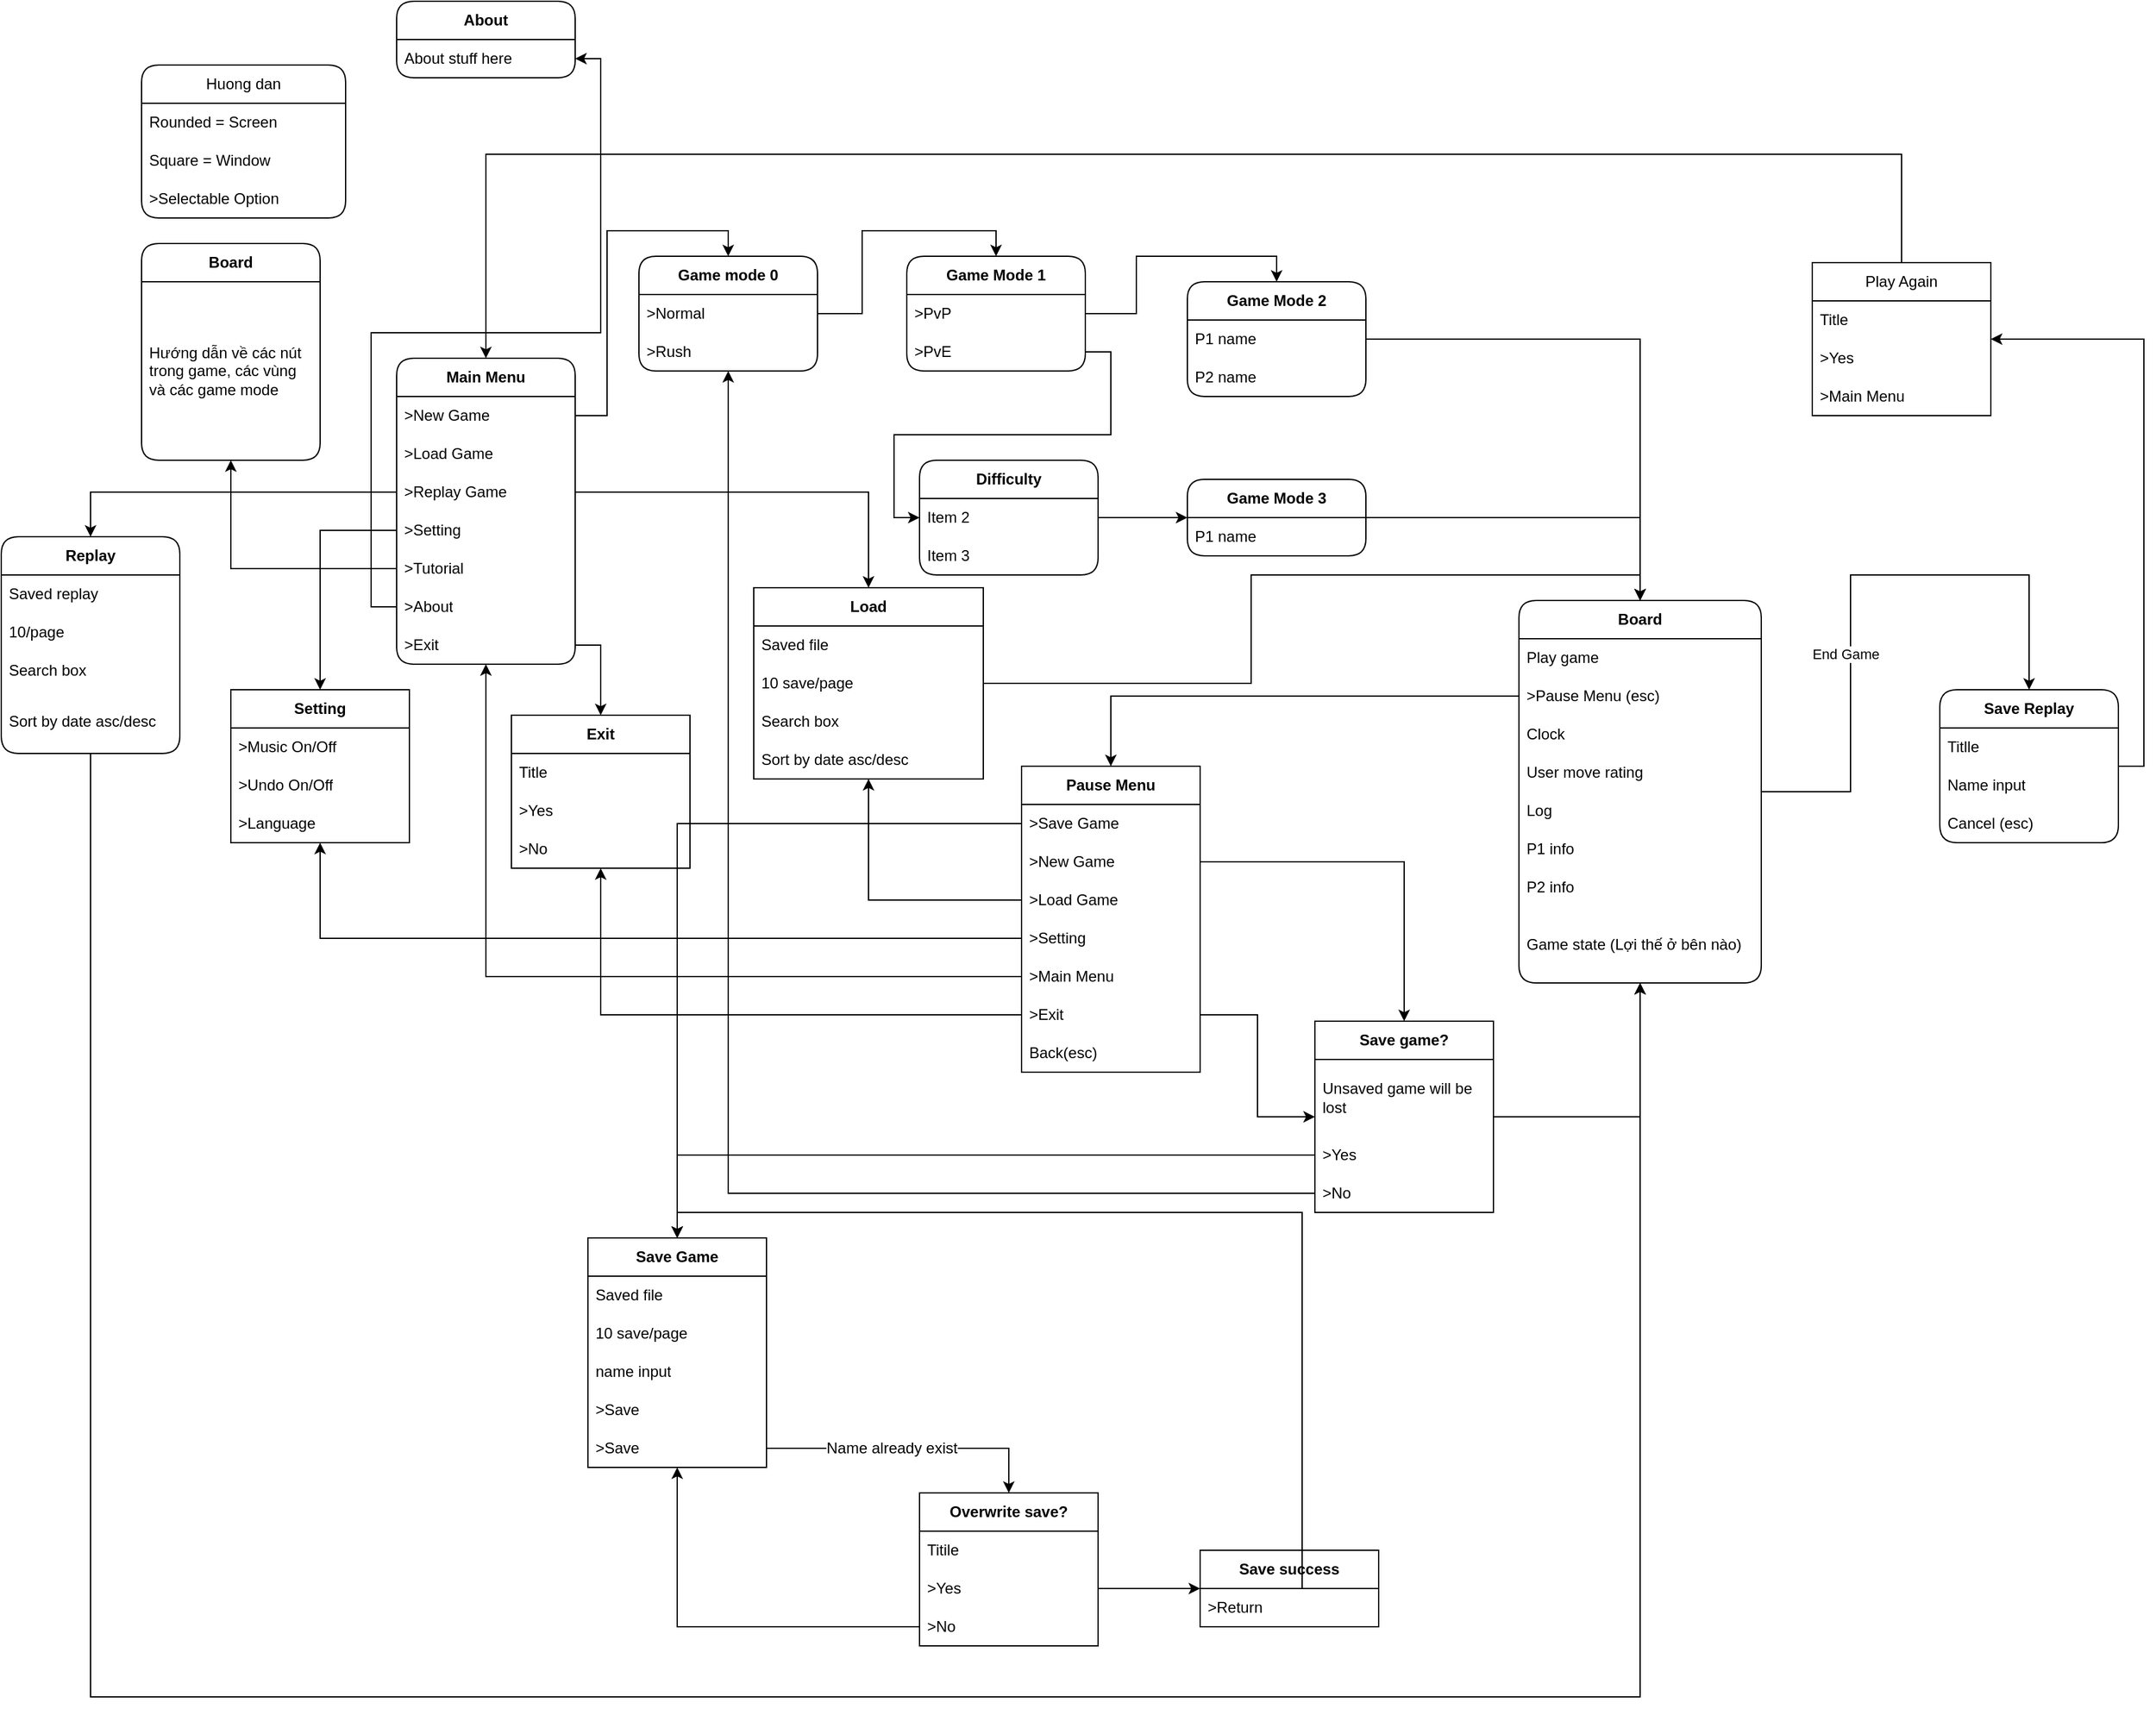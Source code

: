 <mxfile version="20.8.23" type="device"><diagram name="Page-1" id="J8nZt6QRrWAipp7JJxTG"><mxGraphModel dx="2899" dy="2273" grid="1" gridSize="10" guides="1" tooltips="1" connect="1" arrows="1" fold="1" page="1" pageScale="1" pageWidth="850" pageHeight="1100" math="0" shadow="0"><root><mxCell id="0"/><mxCell id="1" parent="0"/><mxCell id="YIYixDZes7bA3rL-jDJB-1" value="&lt;div&gt;&lt;b&gt;Main Menu&lt;/b&gt;&lt;/div&gt;" style="swimlane;fontStyle=0;childLayout=stackLayout;horizontal=1;startSize=30;horizontalStack=0;resizeParent=1;resizeParentMax=0;resizeLast=0;collapsible=1;marginBottom=0;whiteSpace=wrap;html=1;rounded=1;glass=0;shadow=0;labelBorderColor=none;labelBackgroundColor=none;movable=1;resizable=1;rotatable=1;deletable=1;editable=1;locked=0;connectable=1;" parent="1" vertex="1"><mxGeometry x="40" y="20" width="140" height="240" as="geometry"/></mxCell><mxCell id="YIYixDZes7bA3rL-jDJB-2" value="&amp;gt;New Game" style="text;strokeColor=none;fillColor=none;align=left;verticalAlign=middle;spacingLeft=4;spacingRight=4;overflow=hidden;points=[[0,0.5],[1,0.5]];portConstraint=eastwest;rotatable=0;whiteSpace=wrap;html=1;" parent="YIYixDZes7bA3rL-jDJB-1" vertex="1"><mxGeometry y="30" width="140" height="30" as="geometry"/></mxCell><mxCell id="u8wgt8oU_cCJaZtmlyY6-1" value="&amp;gt;Load Game&lt;span style=&quot;white-space: pre;&quot;&gt;&#9;&lt;/span&gt;" style="text;strokeColor=none;fillColor=none;align=left;verticalAlign=middle;spacingLeft=4;spacingRight=4;overflow=hidden;points=[[0,0.5],[1,0.5]];portConstraint=eastwest;rotatable=0;whiteSpace=wrap;html=1;" parent="YIYixDZes7bA3rL-jDJB-1" vertex="1"><mxGeometry y="60" width="140" height="30" as="geometry"/></mxCell><mxCell id="YIYixDZes7bA3rL-jDJB-3" value="&amp;gt;Replay Game" style="text;strokeColor=none;fillColor=none;align=left;verticalAlign=middle;spacingLeft=4;spacingRight=4;overflow=hidden;points=[[0,0.5],[1,0.5]];portConstraint=eastwest;rotatable=0;whiteSpace=wrap;html=1;" parent="YIYixDZes7bA3rL-jDJB-1" vertex="1"><mxGeometry y="90" width="140" height="30" as="geometry"/></mxCell><mxCell id="YIYixDZes7bA3rL-jDJB-4" value="&amp;gt;Setting&lt;span style=&quot;white-space: pre;&quot;&gt;&#9;&lt;/span&gt;" style="text;strokeColor=none;fillColor=none;align=left;verticalAlign=middle;spacingLeft=4;spacingRight=4;overflow=hidden;points=[[0,0.5],[1,0.5]];portConstraint=eastwest;rotatable=0;whiteSpace=wrap;html=1;" parent="YIYixDZes7bA3rL-jDJB-1" vertex="1"><mxGeometry y="120" width="140" height="30" as="geometry"/></mxCell><mxCell id="QyQsLSE2FRXtZnCEuEYC-1" value="&amp;gt;Tutorial&lt;span style=&quot;white-space: pre;&quot;&gt;&#9;&lt;/span&gt;" style="text;strokeColor=none;fillColor=none;align=left;verticalAlign=middle;spacingLeft=4;spacingRight=4;overflow=hidden;points=[[0,0.5],[1,0.5]];portConstraint=eastwest;rotatable=0;whiteSpace=wrap;html=1;" parent="YIYixDZes7bA3rL-jDJB-1" vertex="1"><mxGeometry y="150" width="140" height="30" as="geometry"/></mxCell><mxCell id="QyQsLSE2FRXtZnCEuEYC-2" value="&amp;gt;About" style="text;strokeColor=none;fillColor=none;align=left;verticalAlign=middle;spacingLeft=4;spacingRight=4;overflow=hidden;points=[[0,0.5],[1,0.5]];portConstraint=eastwest;rotatable=0;whiteSpace=wrap;html=1;" parent="YIYixDZes7bA3rL-jDJB-1" vertex="1"><mxGeometry y="180" width="140" height="30" as="geometry"/></mxCell><mxCell id="QyQsLSE2FRXtZnCEuEYC-3" value="&amp;gt;Exit" style="text;strokeColor=none;fillColor=none;align=left;verticalAlign=middle;spacingLeft=4;spacingRight=4;overflow=hidden;points=[[0,0.5],[1,0.5]];portConstraint=eastwest;rotatable=0;whiteSpace=wrap;html=1;" parent="YIYixDZes7bA3rL-jDJB-1" vertex="1"><mxGeometry y="210" width="140" height="30" as="geometry"/></mxCell><mxCell id="QyQsLSE2FRXtZnCEuEYC-8" value="&lt;b&gt;Exit&lt;/b&gt;" style="swimlane;fontStyle=0;childLayout=stackLayout;horizontal=1;startSize=30;horizontalStack=0;resizeParent=1;resizeParentMax=0;resizeLast=0;collapsible=1;marginBottom=0;whiteSpace=wrap;html=1;rounded=0;shadow=0;glass=0;strokeColor=default;fontFamily=Helvetica;fontSize=12;fontColor=default;fillColor=default;" parent="1" vertex="1"><mxGeometry x="130" y="300" width="140" height="120" as="geometry"/></mxCell><mxCell id="QyQsLSE2FRXtZnCEuEYC-9" value="Title" style="text;strokeColor=none;fillColor=none;align=left;verticalAlign=middle;spacingLeft=4;spacingRight=4;overflow=hidden;points=[[0,0.5],[1,0.5]];portConstraint=eastwest;rotatable=0;whiteSpace=wrap;html=1;fontSize=12;fontFamily=Helvetica;fontColor=default;" parent="QyQsLSE2FRXtZnCEuEYC-8" vertex="1"><mxGeometry y="30" width="140" height="30" as="geometry"/></mxCell><mxCell id="QyQsLSE2FRXtZnCEuEYC-10" value="&amp;gt;Yes" style="text;strokeColor=none;fillColor=none;align=left;verticalAlign=middle;spacingLeft=4;spacingRight=4;overflow=hidden;points=[[0,0.5],[1,0.5]];portConstraint=eastwest;rotatable=0;whiteSpace=wrap;html=1;fontSize=12;fontFamily=Helvetica;fontColor=default;" parent="QyQsLSE2FRXtZnCEuEYC-8" vertex="1"><mxGeometry y="60" width="140" height="30" as="geometry"/></mxCell><mxCell id="QyQsLSE2FRXtZnCEuEYC-11" value="&amp;gt;No" style="text;strokeColor=none;fillColor=none;align=left;verticalAlign=middle;spacingLeft=4;spacingRight=4;overflow=hidden;points=[[0,0.5],[1,0.5]];portConstraint=eastwest;rotatable=0;whiteSpace=wrap;html=1;fontSize=12;fontFamily=Helvetica;fontColor=default;" parent="QyQsLSE2FRXtZnCEuEYC-8" vertex="1"><mxGeometry y="90" width="140" height="30" as="geometry"/></mxCell><mxCell id="QyQsLSE2FRXtZnCEuEYC-12" value="Huong dan" style="swimlane;fontStyle=0;childLayout=stackLayout;horizontal=1;startSize=30;horizontalStack=0;resizeParent=1;resizeParentMax=0;resizeLast=0;collapsible=1;marginBottom=0;whiteSpace=wrap;html=1;rounded=1;shadow=0;glass=0;strokeColor=default;fontFamily=Helvetica;fontSize=12;fontColor=default;fillColor=default;" parent="1" vertex="1"><mxGeometry x="-160" y="-210" width="160" height="120" as="geometry"/></mxCell><mxCell id="QyQsLSE2FRXtZnCEuEYC-13" value="Rounded = Screen" style="text;strokeColor=none;fillColor=none;align=left;verticalAlign=middle;spacingLeft=4;spacingRight=4;overflow=hidden;points=[[0,0.5],[1,0.5]];portConstraint=eastwest;rotatable=0;whiteSpace=wrap;html=1;fontSize=12;fontFamily=Helvetica;fontColor=default;" parent="QyQsLSE2FRXtZnCEuEYC-12" vertex="1"><mxGeometry y="30" width="160" height="30" as="geometry"/></mxCell><mxCell id="QyQsLSE2FRXtZnCEuEYC-14" value="Square = Window" style="text;strokeColor=none;fillColor=none;align=left;verticalAlign=middle;spacingLeft=4;spacingRight=4;overflow=hidden;points=[[0,0.5],[1,0.5]];portConstraint=eastwest;rotatable=0;whiteSpace=wrap;html=1;fontSize=12;fontFamily=Helvetica;fontColor=default;" parent="QyQsLSE2FRXtZnCEuEYC-12" vertex="1"><mxGeometry y="60" width="160" height="30" as="geometry"/></mxCell><mxCell id="QyQsLSE2FRXtZnCEuEYC-16" value="&amp;gt;Selectable Option" style="text;strokeColor=none;fillColor=none;align=left;verticalAlign=middle;spacingLeft=4;spacingRight=4;overflow=hidden;points=[[0,0.5],[1,0.5]];portConstraint=eastwest;rotatable=0;whiteSpace=wrap;html=1;fontSize=12;fontFamily=Helvetica;fontColor=default;" parent="QyQsLSE2FRXtZnCEuEYC-12" vertex="1"><mxGeometry y="90" width="160" height="30" as="geometry"/></mxCell><mxCell id="QyQsLSE2FRXtZnCEuEYC-17" style="edgeStyle=orthogonalEdgeStyle;rounded=0;orthogonalLoop=1;jettySize=auto;html=1;fontFamily=Helvetica;fontSize=12;fontColor=default;startSize=30;" parent="1" source="QyQsLSE2FRXtZnCEuEYC-3" target="QyQsLSE2FRXtZnCEuEYC-8" edge="1"><mxGeometry relative="1" as="geometry"/></mxCell><mxCell id="QyQsLSE2FRXtZnCEuEYC-18" value="&lt;b&gt;About&lt;/b&gt;" style="swimlane;fontStyle=0;childLayout=stackLayout;horizontal=1;startSize=30;horizontalStack=0;resizeParent=1;resizeParentMax=0;resizeLast=0;collapsible=1;marginBottom=0;whiteSpace=wrap;html=1;rounded=1;shadow=0;glass=0;strokeColor=default;fontFamily=Helvetica;fontSize=12;fontColor=default;fillColor=default;" parent="1" vertex="1"><mxGeometry x="40" y="-260" width="140" height="60" as="geometry"/></mxCell><mxCell id="QyQsLSE2FRXtZnCEuEYC-19" value="About stuff here" style="text;strokeColor=none;fillColor=none;align=left;verticalAlign=middle;spacingLeft=4;spacingRight=4;overflow=hidden;points=[[0,0.5],[1,0.5]];portConstraint=eastwest;rotatable=0;whiteSpace=wrap;html=1;fontSize=12;fontFamily=Helvetica;fontColor=default;" parent="QyQsLSE2FRXtZnCEuEYC-18" vertex="1"><mxGeometry y="30" width="140" height="30" as="geometry"/></mxCell><mxCell id="QyQsLSE2FRXtZnCEuEYC-23" value="&lt;b&gt;Setting&lt;/b&gt;" style="swimlane;fontStyle=0;childLayout=stackLayout;horizontal=1;startSize=30;horizontalStack=0;resizeParent=1;resizeParentMax=0;resizeLast=0;collapsible=1;marginBottom=0;whiteSpace=wrap;html=1;rounded=0;shadow=0;glass=0;strokeColor=default;fontFamily=Helvetica;fontSize=12;fontColor=default;fillColor=default;" parent="1" vertex="1"><mxGeometry x="-90" y="280" width="140" height="120" as="geometry"/></mxCell><mxCell id="QyQsLSE2FRXtZnCEuEYC-24" value="&amp;gt;Music On/Off" style="text;strokeColor=none;fillColor=none;align=left;verticalAlign=middle;spacingLeft=4;spacingRight=4;overflow=hidden;points=[[0,0.5],[1,0.5]];portConstraint=eastwest;rotatable=0;whiteSpace=wrap;html=1;fontSize=12;fontFamily=Helvetica;fontColor=default;" parent="QyQsLSE2FRXtZnCEuEYC-23" vertex="1"><mxGeometry y="30" width="140" height="30" as="geometry"/></mxCell><mxCell id="QyQsLSE2FRXtZnCEuEYC-25" value="&amp;gt;Undo On/Off" style="text;strokeColor=none;fillColor=none;align=left;verticalAlign=middle;spacingLeft=4;spacingRight=4;overflow=hidden;points=[[0,0.5],[1,0.5]];portConstraint=eastwest;rotatable=0;whiteSpace=wrap;html=1;fontSize=12;fontFamily=Helvetica;fontColor=default;" parent="QyQsLSE2FRXtZnCEuEYC-23" vertex="1"><mxGeometry y="60" width="140" height="30" as="geometry"/></mxCell><mxCell id="QyQsLSE2FRXtZnCEuEYC-26" value="&amp;gt;Language" style="text;strokeColor=none;fillColor=none;align=left;verticalAlign=middle;spacingLeft=4;spacingRight=4;overflow=hidden;points=[[0,0.5],[1,0.5]];portConstraint=eastwest;rotatable=0;whiteSpace=wrap;html=1;fontSize=12;fontFamily=Helvetica;fontColor=default;" parent="QyQsLSE2FRXtZnCEuEYC-23" vertex="1"><mxGeometry y="90" width="140" height="30" as="geometry"/></mxCell><mxCell id="QyQsLSE2FRXtZnCEuEYC-28" style="edgeStyle=orthogonalEdgeStyle;rounded=0;orthogonalLoop=1;jettySize=auto;html=1;entryX=0.5;entryY=0;entryDx=0;entryDy=0;fontFamily=Helvetica;fontSize=12;fontColor=default;startSize=30;" parent="1" source="YIYixDZes7bA3rL-jDJB-4" target="QyQsLSE2FRXtZnCEuEYC-23" edge="1"><mxGeometry relative="1" as="geometry"/></mxCell><mxCell id="QyQsLSE2FRXtZnCEuEYC-80" style="edgeStyle=orthogonalEdgeStyle;rounded=0;orthogonalLoop=1;jettySize=auto;html=1;entryX=0.5;entryY=0;entryDx=0;entryDy=0;fontFamily=Helvetica;fontSize=12;fontColor=default;startSize=30;" parent="1" source="QyQsLSE2FRXtZnCEuEYC-29" target="QyQsLSE2FRXtZnCEuEYC-69" edge="1"><mxGeometry relative="1" as="geometry"/></mxCell><mxCell id="QyQsLSE2FRXtZnCEuEYC-29" value="&lt;b&gt;Load&lt;/b&gt;" style="swimlane;fontStyle=0;childLayout=stackLayout;horizontal=1;startSize=30;horizontalStack=0;resizeParent=1;resizeParentMax=0;resizeLast=0;collapsible=1;marginBottom=0;whiteSpace=wrap;html=1;rounded=0;shadow=0;glass=0;strokeColor=default;fontFamily=Helvetica;fontSize=12;fontColor=default;fillColor=default;" parent="1" vertex="1"><mxGeometry x="320" y="200" width="180" height="150" as="geometry"/></mxCell><mxCell id="QyQsLSE2FRXtZnCEuEYC-30" value="Saved file" style="text;strokeColor=none;fillColor=none;align=left;verticalAlign=middle;spacingLeft=4;spacingRight=4;overflow=hidden;points=[[0,0.5],[1,0.5]];portConstraint=eastwest;rotatable=0;whiteSpace=wrap;html=1;fontSize=12;fontFamily=Helvetica;fontColor=default;" parent="QyQsLSE2FRXtZnCEuEYC-29" vertex="1"><mxGeometry y="30" width="180" height="30" as="geometry"/></mxCell><mxCell id="QyQsLSE2FRXtZnCEuEYC-31" value="10 save/page" style="text;strokeColor=none;fillColor=none;align=left;verticalAlign=middle;spacingLeft=4;spacingRight=4;overflow=hidden;points=[[0,0.5],[1,0.5]];portConstraint=eastwest;rotatable=0;whiteSpace=wrap;html=1;fontSize=12;fontFamily=Helvetica;fontColor=default;" parent="QyQsLSE2FRXtZnCEuEYC-29" vertex="1"><mxGeometry y="60" width="180" height="30" as="geometry"/></mxCell><mxCell id="QyQsLSE2FRXtZnCEuEYC-32" value="Search box" style="text;strokeColor=none;fillColor=none;align=left;verticalAlign=middle;spacingLeft=4;spacingRight=4;overflow=hidden;points=[[0,0.5],[1,0.5]];portConstraint=eastwest;rotatable=0;whiteSpace=wrap;html=1;fontSize=12;fontFamily=Helvetica;fontColor=default;" parent="QyQsLSE2FRXtZnCEuEYC-29" vertex="1"><mxGeometry y="90" width="180" height="30" as="geometry"/></mxCell><mxCell id="QyQsLSE2FRXtZnCEuEYC-33" value="Sort by date asc/desc" style="text;strokeColor=none;fillColor=none;align=left;verticalAlign=middle;spacingLeft=4;spacingRight=4;overflow=hidden;points=[[0,0.5],[1,0.5]];portConstraint=eastwest;rotatable=0;whiteSpace=wrap;html=1;fontSize=12;fontFamily=Helvetica;fontColor=default;" parent="QyQsLSE2FRXtZnCEuEYC-29" vertex="1"><mxGeometry y="120" width="180" height="30" as="geometry"/></mxCell><mxCell id="QyQsLSE2FRXtZnCEuEYC-34" style="edgeStyle=orthogonalEdgeStyle;rounded=0;orthogonalLoop=1;jettySize=auto;html=1;entryX=0.5;entryY=0;entryDx=0;entryDy=0;fontFamily=Helvetica;fontSize=12;fontColor=default;startSize=30;" parent="1" source="YIYixDZes7bA3rL-jDJB-3" target="QyQsLSE2FRXtZnCEuEYC-29" edge="1"><mxGeometry relative="1" as="geometry"/></mxCell><mxCell id="QyQsLSE2FRXtZnCEuEYC-35" value="&lt;b&gt;Board&lt;/b&gt;" style="swimlane;fontStyle=0;childLayout=stackLayout;horizontal=1;startSize=30;horizontalStack=0;resizeParent=1;resizeParentMax=0;resizeLast=0;collapsible=1;marginBottom=0;whiteSpace=wrap;html=1;rounded=1;shadow=0;glass=0;strokeColor=default;fontFamily=Helvetica;fontSize=12;fontColor=default;fillColor=default;" parent="1" vertex="1"><mxGeometry x="-160" y="-70" width="140" height="170" as="geometry"/></mxCell><mxCell id="QyQsLSE2FRXtZnCEuEYC-36" value="Hướng dẫn về các nút trong game, các vùng và các game mode" style="text;strokeColor=none;fillColor=none;align=left;verticalAlign=middle;spacingLeft=4;spacingRight=4;overflow=hidden;points=[[0,0.5],[1,0.5]];portConstraint=eastwest;rotatable=0;whiteSpace=wrap;html=1;fontSize=12;fontFamily=Helvetica;fontColor=default;" parent="QyQsLSE2FRXtZnCEuEYC-35" vertex="1"><mxGeometry y="30" width="140" height="140" as="geometry"/></mxCell><mxCell id="QyQsLSE2FRXtZnCEuEYC-39" style="edgeStyle=orthogonalEdgeStyle;rounded=0;orthogonalLoop=1;jettySize=auto;html=1;fontFamily=Helvetica;fontSize=12;fontColor=default;startSize=30;" parent="1" source="QyQsLSE2FRXtZnCEuEYC-1" target="QyQsLSE2FRXtZnCEuEYC-35" edge="1"><mxGeometry relative="1" as="geometry"/></mxCell><mxCell id="QyQsLSE2FRXtZnCEuEYC-68" style="edgeStyle=orthogonalEdgeStyle;rounded=0;orthogonalLoop=1;jettySize=auto;html=1;entryX=0.5;entryY=0;entryDx=0;entryDy=0;fontFamily=Helvetica;fontSize=12;fontColor=default;startSize=30;" parent="1" source="QyQsLSE2FRXtZnCEuEYC-40" target="QyQsLSE2FRXtZnCEuEYC-45" edge="1"><mxGeometry relative="1" as="geometry"/></mxCell><mxCell id="QyQsLSE2FRXtZnCEuEYC-40" value="&lt;b&gt;Game Mode 1&lt;br&gt;&lt;/b&gt;" style="swimlane;fontStyle=0;childLayout=stackLayout;horizontal=1;startSize=30;horizontalStack=0;resizeParent=1;resizeParentMax=0;resizeLast=0;collapsible=1;marginBottom=0;whiteSpace=wrap;html=1;rounded=1;shadow=0;glass=0;strokeColor=default;fontFamily=Helvetica;fontSize=12;fontColor=default;fillColor=default;" parent="1" vertex="1"><mxGeometry x="440" y="-60" width="140" height="90" as="geometry"/></mxCell><mxCell id="QyQsLSE2FRXtZnCEuEYC-41" value="&amp;gt;PvP" style="text;strokeColor=none;fillColor=none;align=left;verticalAlign=middle;spacingLeft=4;spacingRight=4;overflow=hidden;points=[[0,0.5],[1,0.5]];portConstraint=eastwest;rotatable=0;whiteSpace=wrap;html=1;fontSize=12;fontFamily=Helvetica;fontColor=default;" parent="QyQsLSE2FRXtZnCEuEYC-40" vertex="1"><mxGeometry y="30" width="140" height="30" as="geometry"/></mxCell><mxCell id="QyQsLSE2FRXtZnCEuEYC-42" value="&amp;gt;PvE" style="text;strokeColor=none;fillColor=none;align=left;verticalAlign=middle;spacingLeft=4;spacingRight=4;overflow=hidden;points=[[0,0.5],[1,0.5]];portConstraint=eastwest;rotatable=0;whiteSpace=wrap;html=1;fontSize=12;fontFamily=Helvetica;fontColor=default;" parent="QyQsLSE2FRXtZnCEuEYC-40" vertex="1"><mxGeometry y="60" width="140" height="30" as="geometry"/></mxCell><mxCell id="QyQsLSE2FRXtZnCEuEYC-78" style="edgeStyle=orthogonalEdgeStyle;rounded=0;orthogonalLoop=1;jettySize=auto;html=1;entryX=0.5;entryY=0;entryDx=0;entryDy=0;fontFamily=Helvetica;fontSize=12;fontColor=default;startSize=30;" parent="1" source="QyQsLSE2FRXtZnCEuEYC-45" target="QyQsLSE2FRXtZnCEuEYC-69" edge="1"><mxGeometry relative="1" as="geometry"/></mxCell><mxCell id="QyQsLSE2FRXtZnCEuEYC-45" value="&lt;b&gt;Game Mode 2&lt;br&gt;&lt;/b&gt;" style="swimlane;fontStyle=0;childLayout=stackLayout;horizontal=1;startSize=30;horizontalStack=0;resizeParent=1;resizeParentMax=0;resizeLast=0;collapsible=1;marginBottom=0;whiteSpace=wrap;html=1;rounded=1;shadow=0;glass=0;strokeColor=default;fontFamily=Helvetica;fontSize=12;fontColor=default;fillColor=default;" parent="1" vertex="1"><mxGeometry x="660" y="-40" width="140" height="90" as="geometry"/></mxCell><mxCell id="QyQsLSE2FRXtZnCEuEYC-46" value="P1 name" style="text;strokeColor=none;fillColor=none;align=left;verticalAlign=middle;spacingLeft=4;spacingRight=4;overflow=hidden;points=[[0,0.5],[1,0.5]];portConstraint=eastwest;rotatable=0;whiteSpace=wrap;html=1;fontSize=12;fontFamily=Helvetica;fontColor=default;" parent="QyQsLSE2FRXtZnCEuEYC-45" vertex="1"><mxGeometry y="30" width="140" height="30" as="geometry"/></mxCell><mxCell id="QyQsLSE2FRXtZnCEuEYC-47" value="P2 name" style="text;strokeColor=none;fillColor=none;align=left;verticalAlign=middle;spacingLeft=4;spacingRight=4;overflow=hidden;points=[[0,0.5],[1,0.5]];portConstraint=eastwest;rotatable=0;whiteSpace=wrap;html=1;fontSize=12;fontFamily=Helvetica;fontColor=default;" parent="QyQsLSE2FRXtZnCEuEYC-45" vertex="1"><mxGeometry y="60" width="140" height="30" as="geometry"/></mxCell><mxCell id="QyQsLSE2FRXtZnCEuEYC-56" style="edgeStyle=orthogonalEdgeStyle;rounded=0;orthogonalLoop=1;jettySize=auto;html=1;entryX=0.5;entryY=0;entryDx=0;entryDy=0;fontFamily=Helvetica;fontSize=12;fontColor=default;startSize=30;" parent="1" source="QyQsLSE2FRXtZnCEuEYC-51" target="QyQsLSE2FRXtZnCEuEYC-40" edge="1"><mxGeometry relative="1" as="geometry"/></mxCell><mxCell id="QyQsLSE2FRXtZnCEuEYC-51" value="&lt;b&gt;Game mode 0&lt;br&gt;&lt;/b&gt;" style="swimlane;fontStyle=0;childLayout=stackLayout;horizontal=1;startSize=30;horizontalStack=0;resizeParent=1;resizeParentMax=0;resizeLast=0;collapsible=1;marginBottom=0;whiteSpace=wrap;html=1;rounded=1;shadow=0;glass=0;strokeColor=default;fontFamily=Helvetica;fontSize=12;fontColor=default;fillColor=default;" parent="1" vertex="1"><mxGeometry x="230" y="-60" width="140" height="90" as="geometry"/></mxCell><mxCell id="QyQsLSE2FRXtZnCEuEYC-52" value="&amp;gt;Normal" style="text;strokeColor=none;fillColor=none;align=left;verticalAlign=middle;spacingLeft=4;spacingRight=4;overflow=hidden;points=[[0,0.5],[1,0.5]];portConstraint=eastwest;rotatable=0;whiteSpace=wrap;html=1;fontSize=12;fontFamily=Helvetica;fontColor=default;" parent="QyQsLSE2FRXtZnCEuEYC-51" vertex="1"><mxGeometry y="30" width="140" height="30" as="geometry"/></mxCell><mxCell id="QyQsLSE2FRXtZnCEuEYC-53" value="&amp;gt;Rush" style="text;strokeColor=none;fillColor=none;align=left;verticalAlign=middle;spacingLeft=4;spacingRight=4;overflow=hidden;points=[[0,0.5],[1,0.5]];portConstraint=eastwest;rotatable=0;whiteSpace=wrap;html=1;fontSize=12;fontFamily=Helvetica;fontColor=default;" parent="QyQsLSE2FRXtZnCEuEYC-51" vertex="1"><mxGeometry y="60" width="140" height="30" as="geometry"/></mxCell><mxCell id="QyQsLSE2FRXtZnCEuEYC-55" style="edgeStyle=orthogonalEdgeStyle;rounded=0;orthogonalLoop=1;jettySize=auto;html=1;entryX=0.5;entryY=0;entryDx=0;entryDy=0;fontFamily=Helvetica;fontSize=12;fontColor=default;startSize=30;" parent="1" source="YIYixDZes7bA3rL-jDJB-2" target="QyQsLSE2FRXtZnCEuEYC-51" edge="1"><mxGeometry relative="1" as="geometry"/></mxCell><mxCell id="QyQsLSE2FRXtZnCEuEYC-79" style="edgeStyle=orthogonalEdgeStyle;rounded=0;orthogonalLoop=1;jettySize=auto;html=1;fontFamily=Helvetica;fontSize=12;fontColor=default;startSize=30;" parent="1" source="QyQsLSE2FRXtZnCEuEYC-58" target="QyQsLSE2FRXtZnCEuEYC-69" edge="1"><mxGeometry relative="1" as="geometry"/></mxCell><mxCell id="QyQsLSE2FRXtZnCEuEYC-58" value="&lt;div&gt;&lt;b&gt;Game Mode 3&lt;/b&gt;&lt;/div&gt;" style="swimlane;fontStyle=0;childLayout=stackLayout;horizontal=1;startSize=30;horizontalStack=0;resizeParent=1;resizeParentMax=0;resizeLast=0;collapsible=1;marginBottom=0;whiteSpace=wrap;html=1;rounded=1;shadow=0;glass=0;strokeColor=default;fontFamily=Helvetica;fontSize=12;fontColor=default;fillColor=default;" parent="1" vertex="1"><mxGeometry x="660" y="115" width="140" height="60" as="geometry"/></mxCell><mxCell id="QyQsLSE2FRXtZnCEuEYC-59" value="P1 name" style="text;strokeColor=none;fillColor=none;align=left;verticalAlign=middle;spacingLeft=4;spacingRight=4;overflow=hidden;points=[[0,0.5],[1,0.5]];portConstraint=eastwest;rotatable=0;whiteSpace=wrap;html=1;fontSize=12;fontFamily=Helvetica;fontColor=default;" parent="QyQsLSE2FRXtZnCEuEYC-58" vertex="1"><mxGeometry y="30" width="140" height="30" as="geometry"/></mxCell><mxCell id="QyQsLSE2FRXtZnCEuEYC-67" style="edgeStyle=orthogonalEdgeStyle;rounded=0;orthogonalLoop=1;jettySize=auto;html=1;fontFamily=Helvetica;fontSize=12;fontColor=default;startSize=30;" parent="1" source="QyQsLSE2FRXtZnCEuEYC-62" target="QyQsLSE2FRXtZnCEuEYC-58" edge="1"><mxGeometry relative="1" as="geometry"/></mxCell><mxCell id="QyQsLSE2FRXtZnCEuEYC-62" value="&lt;b&gt;Difficulty&lt;/b&gt;" style="swimlane;fontStyle=0;childLayout=stackLayout;horizontal=1;startSize=30;horizontalStack=0;resizeParent=1;resizeParentMax=0;resizeLast=0;collapsible=1;marginBottom=0;whiteSpace=wrap;html=1;rounded=1;shadow=0;glass=0;strokeColor=default;fontFamily=Helvetica;fontSize=12;fontColor=default;fillColor=default;" parent="1" vertex="1"><mxGeometry x="450" y="100" width="140" height="90" as="geometry"/></mxCell><mxCell id="QyQsLSE2FRXtZnCEuEYC-64" value="Item 2" style="text;strokeColor=none;fillColor=none;align=left;verticalAlign=middle;spacingLeft=4;spacingRight=4;overflow=hidden;points=[[0,0.5],[1,0.5]];portConstraint=eastwest;rotatable=0;whiteSpace=wrap;html=1;fontSize=12;fontFamily=Helvetica;fontColor=default;" parent="QyQsLSE2FRXtZnCEuEYC-62" vertex="1"><mxGeometry y="30" width="140" height="30" as="geometry"/></mxCell><mxCell id="QyQsLSE2FRXtZnCEuEYC-65" value="Item 3" style="text;strokeColor=none;fillColor=none;align=left;verticalAlign=middle;spacingLeft=4;spacingRight=4;overflow=hidden;points=[[0,0.5],[1,0.5]];portConstraint=eastwest;rotatable=0;whiteSpace=wrap;html=1;fontSize=12;fontFamily=Helvetica;fontColor=default;" parent="QyQsLSE2FRXtZnCEuEYC-62" vertex="1"><mxGeometry y="60" width="140" height="30" as="geometry"/></mxCell><mxCell id="QyQsLSE2FRXtZnCEuEYC-66" style="edgeStyle=orthogonalEdgeStyle;rounded=0;orthogonalLoop=1;jettySize=auto;html=1;fontFamily=Helvetica;fontSize=12;fontColor=default;startSize=30;" parent="1" source="QyQsLSE2FRXtZnCEuEYC-42" target="QyQsLSE2FRXtZnCEuEYC-64" edge="1"><mxGeometry relative="1" as="geometry"/></mxCell><mxCell id="u8wgt8oU_cCJaZtmlyY6-22" style="edgeStyle=orthogonalEdgeStyle;rounded=0;orthogonalLoop=1;jettySize=auto;html=1;entryX=0.5;entryY=0;entryDx=0;entryDy=0;" parent="1" source="QyQsLSE2FRXtZnCEuEYC-69" target="u8wgt8oU_cCJaZtmlyY6-18" edge="1"><mxGeometry relative="1" as="geometry"/></mxCell><mxCell id="u8wgt8oU_cCJaZtmlyY6-23" value="End Game" style="edgeLabel;html=1;align=center;verticalAlign=middle;resizable=0;points=[];" parent="u8wgt8oU_cCJaZtmlyY6-22" vertex="1" connectable="0"><mxGeometry x="-0.243" y="4" relative="1" as="geometry"><mxPoint as="offset"/></mxGeometry></mxCell><mxCell id="QyQsLSE2FRXtZnCEuEYC-69" value="&lt;b&gt;Board&lt;/b&gt;" style="swimlane;fontStyle=0;childLayout=stackLayout;horizontal=1;startSize=30;horizontalStack=0;resizeParent=1;resizeParentMax=0;resizeLast=0;collapsible=1;marginBottom=0;whiteSpace=wrap;html=1;rounded=1;shadow=0;glass=0;strokeColor=default;fontFamily=Helvetica;fontSize=12;fontColor=default;fillColor=default;" parent="1" vertex="1"><mxGeometry x="920" y="210" width="190" height="300" as="geometry"/></mxCell><mxCell id="QyQsLSE2FRXtZnCEuEYC-70" value="Play game" style="text;strokeColor=none;fillColor=none;align=left;verticalAlign=middle;spacingLeft=4;spacingRight=4;overflow=hidden;points=[[0,0.5],[1,0.5]];portConstraint=eastwest;rotatable=0;whiteSpace=wrap;html=1;fontSize=12;fontFamily=Helvetica;fontColor=default;" parent="QyQsLSE2FRXtZnCEuEYC-69" vertex="1"><mxGeometry y="30" width="190" height="30" as="geometry"/></mxCell><mxCell id="QyQsLSE2FRXtZnCEuEYC-71" value="&amp;gt;Pause Menu (esc)" style="text;strokeColor=none;fillColor=none;align=left;verticalAlign=middle;spacingLeft=4;spacingRight=4;overflow=hidden;points=[[0,0.5],[1,0.5]];portConstraint=eastwest;rotatable=0;whiteSpace=wrap;html=1;fontSize=12;fontFamily=Helvetica;fontColor=default;" parent="QyQsLSE2FRXtZnCEuEYC-69" vertex="1"><mxGeometry y="60" width="190" height="30" as="geometry"/></mxCell><mxCell id="QyQsLSE2FRXtZnCEuEYC-72" value="Clock" style="text;strokeColor=none;fillColor=none;align=left;verticalAlign=middle;spacingLeft=4;spacingRight=4;overflow=hidden;points=[[0,0.5],[1,0.5]];portConstraint=eastwest;rotatable=0;whiteSpace=wrap;html=1;fontSize=12;fontFamily=Helvetica;fontColor=default;" parent="QyQsLSE2FRXtZnCEuEYC-69" vertex="1"><mxGeometry y="90" width="190" height="30" as="geometry"/></mxCell><mxCell id="QyQsLSE2FRXtZnCEuEYC-73" value="User move rating" style="text;strokeColor=none;fillColor=none;align=left;verticalAlign=middle;spacingLeft=4;spacingRight=4;overflow=hidden;points=[[0,0.5],[1,0.5]];portConstraint=eastwest;rotatable=0;whiteSpace=wrap;html=1;fontSize=12;fontFamily=Helvetica;fontColor=default;" parent="QyQsLSE2FRXtZnCEuEYC-69" vertex="1"><mxGeometry y="120" width="190" height="30" as="geometry"/></mxCell><mxCell id="QyQsLSE2FRXtZnCEuEYC-74" value="Log" style="text;strokeColor=none;fillColor=none;align=left;verticalAlign=middle;spacingLeft=4;spacingRight=4;overflow=hidden;points=[[0,0.5],[1,0.5]];portConstraint=eastwest;rotatable=0;whiteSpace=wrap;html=1;fontSize=12;fontFamily=Helvetica;fontColor=default;" parent="QyQsLSE2FRXtZnCEuEYC-69" vertex="1"><mxGeometry y="150" width="190" height="30" as="geometry"/></mxCell><mxCell id="QyQsLSE2FRXtZnCEuEYC-75" value="P1 info" style="text;strokeColor=none;fillColor=none;align=left;verticalAlign=middle;spacingLeft=4;spacingRight=4;overflow=hidden;points=[[0,0.5],[1,0.5]];portConstraint=eastwest;rotatable=0;whiteSpace=wrap;html=1;fontSize=12;fontFamily=Helvetica;fontColor=default;" parent="QyQsLSE2FRXtZnCEuEYC-69" vertex="1"><mxGeometry y="180" width="190" height="30" as="geometry"/></mxCell><mxCell id="QyQsLSE2FRXtZnCEuEYC-76" value="P2 info" style="text;strokeColor=none;fillColor=none;align=left;verticalAlign=middle;spacingLeft=4;spacingRight=4;overflow=hidden;points=[[0,0.5],[1,0.5]];portConstraint=eastwest;rotatable=0;whiteSpace=wrap;html=1;fontSize=12;fontFamily=Helvetica;fontColor=default;" parent="QyQsLSE2FRXtZnCEuEYC-69" vertex="1"><mxGeometry y="210" width="190" height="30" as="geometry"/></mxCell><mxCell id="QyQsLSE2FRXtZnCEuEYC-77" value="Game state (Lợi thế ở bên nào)" style="text;strokeColor=none;fillColor=none;align=left;verticalAlign=middle;spacingLeft=4;spacingRight=4;overflow=hidden;points=[[0,0.5],[1,0.5]];portConstraint=eastwest;rotatable=0;whiteSpace=wrap;html=1;fontSize=12;fontFamily=Helvetica;fontColor=default;" parent="QyQsLSE2FRXtZnCEuEYC-69" vertex="1"><mxGeometry y="240" width="190" height="60" as="geometry"/></mxCell><mxCell id="QyQsLSE2FRXtZnCEuEYC-81" value="&lt;b&gt;Pause Menu&lt;br&gt;&lt;/b&gt;" style="swimlane;fontStyle=0;childLayout=stackLayout;horizontal=1;startSize=30;horizontalStack=0;resizeParent=1;resizeParentMax=0;resizeLast=0;collapsible=1;marginBottom=0;whiteSpace=wrap;html=1;rounded=0;shadow=0;glass=0;strokeColor=default;fontFamily=Helvetica;fontSize=12;fontColor=default;fillColor=default;" parent="1" vertex="1"><mxGeometry x="530" y="340" width="140" height="240" as="geometry"/></mxCell><mxCell id="QyQsLSE2FRXtZnCEuEYC-82" value="&amp;gt;Save Game" style="text;strokeColor=none;fillColor=none;align=left;verticalAlign=middle;spacingLeft=4;spacingRight=4;overflow=hidden;points=[[0,0.5],[1,0.5]];portConstraint=eastwest;rotatable=0;whiteSpace=wrap;html=1;fontSize=12;fontFamily=Helvetica;fontColor=default;" parent="QyQsLSE2FRXtZnCEuEYC-81" vertex="1"><mxGeometry y="30" width="140" height="30" as="geometry"/></mxCell><mxCell id="QyQsLSE2FRXtZnCEuEYC-83" value="&amp;gt;New Game" style="text;strokeColor=none;fillColor=none;align=left;verticalAlign=middle;spacingLeft=4;spacingRight=4;overflow=hidden;points=[[0,0.5],[1,0.5]];portConstraint=eastwest;rotatable=0;whiteSpace=wrap;html=1;fontSize=12;fontFamily=Helvetica;fontColor=default;" parent="QyQsLSE2FRXtZnCEuEYC-81" vertex="1"><mxGeometry y="60" width="140" height="30" as="geometry"/></mxCell><mxCell id="QyQsLSE2FRXtZnCEuEYC-84" value="&amp;gt;Load Game" style="text;strokeColor=none;fillColor=none;align=left;verticalAlign=middle;spacingLeft=4;spacingRight=4;overflow=hidden;points=[[0,0.5],[1,0.5]];portConstraint=eastwest;rotatable=0;whiteSpace=wrap;html=1;fontSize=12;fontFamily=Helvetica;fontColor=default;" parent="QyQsLSE2FRXtZnCEuEYC-81" vertex="1"><mxGeometry y="90" width="140" height="30" as="geometry"/></mxCell><mxCell id="QyQsLSE2FRXtZnCEuEYC-85" value="&amp;gt;Setting" style="text;strokeColor=none;fillColor=none;align=left;verticalAlign=middle;spacingLeft=4;spacingRight=4;overflow=hidden;points=[[0,0.5],[1,0.5]];portConstraint=eastwest;rotatable=0;whiteSpace=wrap;html=1;fontSize=12;fontFamily=Helvetica;fontColor=default;" parent="QyQsLSE2FRXtZnCEuEYC-81" vertex="1"><mxGeometry y="120" width="140" height="30" as="geometry"/></mxCell><mxCell id="QyQsLSE2FRXtZnCEuEYC-86" value="&amp;gt;Main Menu" style="text;strokeColor=none;fillColor=none;align=left;verticalAlign=middle;spacingLeft=4;spacingRight=4;overflow=hidden;points=[[0,0.5],[1,0.5]];portConstraint=eastwest;rotatable=0;whiteSpace=wrap;html=1;fontSize=12;fontFamily=Helvetica;fontColor=default;" parent="QyQsLSE2FRXtZnCEuEYC-81" vertex="1"><mxGeometry y="150" width="140" height="30" as="geometry"/></mxCell><mxCell id="QyQsLSE2FRXtZnCEuEYC-87" value="&amp;gt;Exit" style="text;strokeColor=none;fillColor=none;align=left;verticalAlign=middle;spacingLeft=4;spacingRight=4;overflow=hidden;points=[[0,0.5],[1,0.5]];portConstraint=eastwest;rotatable=0;whiteSpace=wrap;html=1;fontSize=12;fontFamily=Helvetica;fontColor=default;" parent="QyQsLSE2FRXtZnCEuEYC-81" vertex="1"><mxGeometry y="180" width="140" height="30" as="geometry"/></mxCell><mxCell id="QyQsLSE2FRXtZnCEuEYC-88" value="Back(esc)" style="text;strokeColor=none;fillColor=none;align=left;verticalAlign=middle;spacingLeft=4;spacingRight=4;overflow=hidden;points=[[0,0.5],[1,0.5]];portConstraint=eastwest;rotatable=0;whiteSpace=wrap;html=1;fontSize=12;fontFamily=Helvetica;fontColor=default;" parent="QyQsLSE2FRXtZnCEuEYC-81" vertex="1"><mxGeometry y="210" width="140" height="30" as="geometry"/></mxCell><mxCell id="QyQsLSE2FRXtZnCEuEYC-89" style="edgeStyle=orthogonalEdgeStyle;rounded=0;orthogonalLoop=1;jettySize=auto;html=1;fontFamily=Helvetica;fontSize=12;fontColor=default;startSize=30;" parent="1" source="QyQsLSE2FRXtZnCEuEYC-87" target="QyQsLSE2FRXtZnCEuEYC-8" edge="1"><mxGeometry relative="1" as="geometry"/></mxCell><mxCell id="QyQsLSE2FRXtZnCEuEYC-90" value="&lt;b&gt;Save Game&lt;br&gt;&lt;/b&gt;" style="swimlane;fontStyle=0;childLayout=stackLayout;horizontal=1;startSize=30;horizontalStack=0;resizeParent=1;resizeParentMax=0;resizeLast=0;collapsible=1;marginBottom=0;whiteSpace=wrap;html=1;rounded=0;shadow=0;glass=0;strokeColor=default;fontFamily=Helvetica;fontSize=12;fontColor=default;fillColor=default;" parent="1" vertex="1"><mxGeometry x="190" y="710" width="140" height="180" as="geometry"/></mxCell><mxCell id="QyQsLSE2FRXtZnCEuEYC-91" value="Saved file" style="text;strokeColor=none;fillColor=none;align=left;verticalAlign=middle;spacingLeft=4;spacingRight=4;overflow=hidden;points=[[0,0.5],[1,0.5]];portConstraint=eastwest;rotatable=0;whiteSpace=wrap;html=1;fontSize=12;fontFamily=Helvetica;fontColor=default;" parent="QyQsLSE2FRXtZnCEuEYC-90" vertex="1"><mxGeometry y="30" width="140" height="30" as="geometry"/></mxCell><mxCell id="QyQsLSE2FRXtZnCEuEYC-92" value="10 save/page" style="text;strokeColor=none;fillColor=none;align=left;verticalAlign=middle;spacingLeft=4;spacingRight=4;overflow=hidden;points=[[0,0.5],[1,0.5]];portConstraint=eastwest;rotatable=0;whiteSpace=wrap;html=1;fontSize=12;fontFamily=Helvetica;fontColor=default;" parent="QyQsLSE2FRXtZnCEuEYC-90" vertex="1"><mxGeometry y="60" width="140" height="30" as="geometry"/></mxCell><mxCell id="QyQsLSE2FRXtZnCEuEYC-93" value="name input" style="text;strokeColor=none;fillColor=none;align=left;verticalAlign=middle;spacingLeft=4;spacingRight=4;overflow=hidden;points=[[0,0.5],[1,0.5]];portConstraint=eastwest;rotatable=0;whiteSpace=wrap;html=1;fontSize=12;fontFamily=Helvetica;fontColor=default;" parent="QyQsLSE2FRXtZnCEuEYC-90" vertex="1"><mxGeometry y="90" width="140" height="30" as="geometry"/></mxCell><mxCell id="QyQsLSE2FRXtZnCEuEYC-96" value="&amp;gt;Save" style="text;strokeColor=none;fillColor=none;align=left;verticalAlign=middle;spacingLeft=4;spacingRight=4;overflow=hidden;points=[[0,0.5],[1,0.5]];portConstraint=eastwest;rotatable=0;whiteSpace=wrap;html=1;fontSize=12;fontFamily=Helvetica;fontColor=default;" parent="QyQsLSE2FRXtZnCEuEYC-90" vertex="1"><mxGeometry y="120" width="140" height="30" as="geometry"/></mxCell><mxCell id="QyQsLSE2FRXtZnCEuEYC-101" value="&amp;gt;Save" style="text;strokeColor=none;fillColor=none;align=left;verticalAlign=middle;spacingLeft=4;spacingRight=4;overflow=hidden;points=[[0,0.5],[1,0.5]];portConstraint=eastwest;rotatable=0;whiteSpace=wrap;html=1;fontSize=12;fontFamily=Helvetica;fontColor=default;" parent="QyQsLSE2FRXtZnCEuEYC-90" vertex="1"><mxGeometry y="150" width="140" height="30" as="geometry"/></mxCell><mxCell id="QyQsLSE2FRXtZnCEuEYC-97" value="&lt;b&gt;Overwrite save?&lt;br&gt;&lt;/b&gt;" style="swimlane;fontStyle=0;childLayout=stackLayout;horizontal=1;startSize=30;horizontalStack=0;resizeParent=1;resizeParentMax=0;resizeLast=0;collapsible=1;marginBottom=0;whiteSpace=wrap;html=1;rounded=0;shadow=0;glass=0;strokeColor=default;fontFamily=Helvetica;fontSize=12;fontColor=default;fillColor=default;" parent="1" vertex="1"><mxGeometry x="450" y="910" width="140" height="120" as="geometry"/></mxCell><mxCell id="QyQsLSE2FRXtZnCEuEYC-98" value="Titile" style="text;strokeColor=none;fillColor=none;align=left;verticalAlign=middle;spacingLeft=4;spacingRight=4;overflow=hidden;points=[[0,0.5],[1,0.5]];portConstraint=eastwest;rotatable=0;whiteSpace=wrap;html=1;fontSize=12;fontFamily=Helvetica;fontColor=default;" parent="QyQsLSE2FRXtZnCEuEYC-97" vertex="1"><mxGeometry y="30" width="140" height="30" as="geometry"/></mxCell><mxCell id="QyQsLSE2FRXtZnCEuEYC-99" value="&amp;gt;Yes" style="text;strokeColor=none;fillColor=none;align=left;verticalAlign=middle;spacingLeft=4;spacingRight=4;overflow=hidden;points=[[0,0.5],[1,0.5]];portConstraint=eastwest;rotatable=0;whiteSpace=wrap;html=1;fontSize=12;fontFamily=Helvetica;fontColor=default;" parent="QyQsLSE2FRXtZnCEuEYC-97" vertex="1"><mxGeometry y="60" width="140" height="30" as="geometry"/></mxCell><mxCell id="QyQsLSE2FRXtZnCEuEYC-100" value="&amp;gt;No" style="text;strokeColor=none;fillColor=none;align=left;verticalAlign=middle;spacingLeft=4;spacingRight=4;overflow=hidden;points=[[0,0.5],[1,0.5]];portConstraint=eastwest;rotatable=0;whiteSpace=wrap;html=1;fontSize=12;fontFamily=Helvetica;fontColor=default;" parent="QyQsLSE2FRXtZnCEuEYC-97" vertex="1"><mxGeometry y="90" width="140" height="30" as="geometry"/></mxCell><mxCell id="QyQsLSE2FRXtZnCEuEYC-102" style="edgeStyle=orthogonalEdgeStyle;rounded=0;orthogonalLoop=1;jettySize=auto;html=1;entryX=0.5;entryY=0;entryDx=0;entryDy=0;fontFamily=Helvetica;fontSize=12;fontColor=default;startSize=30;" parent="1" source="QyQsLSE2FRXtZnCEuEYC-101" target="QyQsLSE2FRXtZnCEuEYC-97" edge="1"><mxGeometry relative="1" as="geometry"/></mxCell><mxCell id="QyQsLSE2FRXtZnCEuEYC-105" value="Name already exist" style="edgeLabel;html=1;align=center;verticalAlign=middle;resizable=0;points=[];fontSize=12;fontFamily=Helvetica;fontColor=default;" parent="QyQsLSE2FRXtZnCEuEYC-102" vertex="1" connectable="0"><mxGeometry x="-0.127" relative="1" as="geometry"><mxPoint as="offset"/></mxGeometry></mxCell><mxCell id="QyQsLSE2FRXtZnCEuEYC-106" style="edgeStyle=orthogonalEdgeStyle;rounded=0;orthogonalLoop=1;jettySize=auto;html=1;fontFamily=Helvetica;fontSize=12;fontColor=default;startSize=30;" parent="1" source="QyQsLSE2FRXtZnCEuEYC-82" target="QyQsLSE2FRXtZnCEuEYC-90" edge="1"><mxGeometry relative="1" as="geometry"/></mxCell><mxCell id="QyQsLSE2FRXtZnCEuEYC-110" style="edgeStyle=orthogonalEdgeStyle;rounded=0;orthogonalLoop=1;jettySize=auto;html=1;fontFamily=Helvetica;fontSize=12;fontColor=default;startSize=30;" parent="1" source="QyQsLSE2FRXtZnCEuEYC-84" target="QyQsLSE2FRXtZnCEuEYC-29" edge="1"><mxGeometry relative="1" as="geometry"/></mxCell><mxCell id="QyQsLSE2FRXtZnCEuEYC-111" style="edgeStyle=orthogonalEdgeStyle;rounded=0;orthogonalLoop=1;jettySize=auto;html=1;fontFamily=Helvetica;fontSize=12;fontColor=default;startSize=30;" parent="1" source="QyQsLSE2FRXtZnCEuEYC-85" target="QyQsLSE2FRXtZnCEuEYC-23" edge="1"><mxGeometry relative="1" as="geometry"/></mxCell><mxCell id="QyQsLSE2FRXtZnCEuEYC-117" style="edgeStyle=orthogonalEdgeStyle;rounded=0;orthogonalLoop=1;jettySize=auto;html=1;fontFamily=Helvetica;fontSize=12;fontColor=default;startSize=30;" parent="1" source="QyQsLSE2FRXtZnCEuEYC-83" target="QyQsLSE2FRXtZnCEuEYC-113" edge="1"><mxGeometry relative="1" as="geometry"/></mxCell><mxCell id="QyQsLSE2FRXtZnCEuEYC-118" style="edgeStyle=orthogonalEdgeStyle;rounded=0;orthogonalLoop=1;jettySize=auto;html=1;entryX=0.5;entryY=0;entryDx=0;entryDy=0;fontFamily=Helvetica;fontSize=12;fontColor=default;startSize=30;" parent="1" source="QyQsLSE2FRXtZnCEuEYC-115" target="QyQsLSE2FRXtZnCEuEYC-90" edge="1"><mxGeometry relative="1" as="geometry"/></mxCell><mxCell id="QyQsLSE2FRXtZnCEuEYC-119" value="&lt;b&gt;Save success&lt;br&gt;&lt;/b&gt;" style="swimlane;fontStyle=0;childLayout=stackLayout;horizontal=1;startSize=30;horizontalStack=0;resizeParent=1;resizeParentMax=0;resizeLast=0;collapsible=1;marginBottom=0;whiteSpace=wrap;html=1;rounded=0;shadow=0;glass=0;strokeColor=default;fontFamily=Helvetica;fontSize=12;fontColor=default;fillColor=default;" parent="1" vertex="1"><mxGeometry x="670" y="955" width="140" height="60" as="geometry"/></mxCell><mxCell id="QyQsLSE2FRXtZnCEuEYC-120" value="&amp;gt;Return" style="text;strokeColor=none;fillColor=none;align=left;verticalAlign=middle;spacingLeft=4;spacingRight=4;overflow=hidden;points=[[0,0.5],[1,0.5]];portConstraint=eastwest;rotatable=0;whiteSpace=wrap;html=1;fontSize=12;fontFamily=Helvetica;fontColor=default;" parent="QyQsLSE2FRXtZnCEuEYC-119" vertex="1"><mxGeometry y="30" width="140" height="30" as="geometry"/></mxCell><mxCell id="QyQsLSE2FRXtZnCEuEYC-123" style="edgeStyle=orthogonalEdgeStyle;rounded=0;orthogonalLoop=1;jettySize=auto;html=1;fontFamily=Helvetica;fontSize=12;fontColor=default;startSize=30;" parent="1" source="QyQsLSE2FRXtZnCEuEYC-99" target="QyQsLSE2FRXtZnCEuEYC-119" edge="1"><mxGeometry relative="1" as="geometry"/></mxCell><mxCell id="QyQsLSE2FRXtZnCEuEYC-125" style="edgeStyle=orthogonalEdgeStyle;rounded=0;orthogonalLoop=1;jettySize=auto;html=1;fontFamily=Helvetica;fontSize=12;fontColor=default;startSize=30;" parent="1" source="QyQsLSE2FRXtZnCEuEYC-100" target="QyQsLSE2FRXtZnCEuEYC-90" edge="1"><mxGeometry relative="1" as="geometry"/></mxCell><mxCell id="QyQsLSE2FRXtZnCEuEYC-126" style="edgeStyle=orthogonalEdgeStyle;rounded=0;orthogonalLoop=1;jettySize=auto;html=1;entryX=0.5;entryY=0;entryDx=0;entryDy=0;fontFamily=Helvetica;fontSize=12;fontColor=default;startSize=30;" parent="1" source="QyQsLSE2FRXtZnCEuEYC-120" target="QyQsLSE2FRXtZnCEuEYC-90" edge="1"><mxGeometry relative="1" as="geometry"><Array as="points"><mxPoint x="750" y="895"/><mxPoint x="750" y="690"/><mxPoint x="260" y="690"/></Array></mxGeometry></mxCell><mxCell id="QyQsLSE2FRXtZnCEuEYC-128" style="edgeStyle=orthogonalEdgeStyle;rounded=0;orthogonalLoop=1;jettySize=auto;html=1;fontFamily=Helvetica;fontSize=12;fontColor=default;startSize=30;" parent="1" source="QyQsLSE2FRXtZnCEuEYC-71" target="QyQsLSE2FRXtZnCEuEYC-81" edge="1"><mxGeometry relative="1" as="geometry"/></mxCell><mxCell id="QyQsLSE2FRXtZnCEuEYC-131" style="edgeStyle=orthogonalEdgeStyle;rounded=0;orthogonalLoop=1;jettySize=auto;html=1;fontFamily=Helvetica;fontSize=12;fontColor=default;startSize=30;" parent="1" source="QyQsLSE2FRXtZnCEuEYC-116" target="QyQsLSE2FRXtZnCEuEYC-51" edge="1"><mxGeometry relative="1" as="geometry"/></mxCell><mxCell id="QyQsLSE2FRXtZnCEuEYC-132" style="edgeStyle=orthogonalEdgeStyle;rounded=0;orthogonalLoop=1;jettySize=auto;html=1;fontFamily=Helvetica;fontSize=12;fontColor=default;startSize=30;" parent="1" source="QyQsLSE2FRXtZnCEuEYC-86" target="YIYixDZes7bA3rL-jDJB-1" edge="1"><mxGeometry relative="1" as="geometry"/></mxCell><mxCell id="QyQsLSE2FRXtZnCEuEYC-137" style="edgeStyle=orthogonalEdgeStyle;rounded=0;orthogonalLoop=1;jettySize=auto;html=1;fontFamily=Helvetica;fontSize=12;fontColor=default;startSize=30;startArrow=none;" parent="1" source="QyQsLSE2FRXtZnCEuEYC-113" target="QyQsLSE2FRXtZnCEuEYC-69" edge="1"><mxGeometry relative="1" as="geometry"/></mxCell><mxCell id="u8wgt8oU_cCJaZtmlyY6-10" style="edgeStyle=orthogonalEdgeStyle;rounded=0;orthogonalLoop=1;jettySize=auto;html=1;" parent="1" source="u8wgt8oU_cCJaZtmlyY6-3" target="QyQsLSE2FRXtZnCEuEYC-69" edge="1"><mxGeometry relative="1" as="geometry"><Array as="points"><mxPoint x="-200" y="1070"/><mxPoint x="1015" y="1070"/></Array></mxGeometry></mxCell><mxCell id="u8wgt8oU_cCJaZtmlyY6-3" value="&lt;b&gt;Replay&lt;/b&gt;" style="swimlane;fontStyle=0;childLayout=stackLayout;horizontal=1;startSize=30;horizontalStack=0;resizeParent=1;resizeParentMax=0;resizeLast=0;collapsible=1;marginBottom=0;whiteSpace=wrap;html=1;rounded=1;" parent="1" vertex="1"><mxGeometry x="-270" y="160" width="140" height="170" as="geometry"/></mxCell><mxCell id="u8wgt8oU_cCJaZtmlyY6-4" value="Saved replay" style="text;strokeColor=none;fillColor=none;align=left;verticalAlign=middle;spacingLeft=4;spacingRight=4;overflow=hidden;points=[[0,0.5],[1,0.5]];portConstraint=eastwest;rotatable=0;whiteSpace=wrap;html=1;" parent="u8wgt8oU_cCJaZtmlyY6-3" vertex="1"><mxGeometry y="30" width="140" height="30" as="geometry"/></mxCell><mxCell id="u8wgt8oU_cCJaZtmlyY6-5" value="10/page" style="text;strokeColor=none;fillColor=none;align=left;verticalAlign=middle;spacingLeft=4;spacingRight=4;overflow=hidden;points=[[0,0.5],[1,0.5]];portConstraint=eastwest;rotatable=0;whiteSpace=wrap;html=1;" parent="u8wgt8oU_cCJaZtmlyY6-3" vertex="1"><mxGeometry y="60" width="140" height="30" as="geometry"/></mxCell><mxCell id="u8wgt8oU_cCJaZtmlyY6-6" value="Search box" style="text;strokeColor=none;fillColor=none;align=left;verticalAlign=middle;spacingLeft=4;spacingRight=4;overflow=hidden;points=[[0,0.5],[1,0.5]];portConstraint=eastwest;rotatable=0;whiteSpace=wrap;html=1;" parent="u8wgt8oU_cCJaZtmlyY6-3" vertex="1"><mxGeometry y="90" width="140" height="30" as="geometry"/></mxCell><mxCell id="u8wgt8oU_cCJaZtmlyY6-7" value="Sort by date asc/desc" style="text;strokeColor=none;fillColor=none;align=left;verticalAlign=middle;spacingLeft=4;spacingRight=4;overflow=hidden;points=[[0,0.5],[1,0.5]];portConstraint=eastwest;rotatable=0;whiteSpace=wrap;html=1;" parent="u8wgt8oU_cCJaZtmlyY6-3" vertex="1"><mxGeometry y="120" width="140" height="50" as="geometry"/></mxCell><mxCell id="u8wgt8oU_cCJaZtmlyY6-8" style="edgeStyle=orthogonalEdgeStyle;rounded=0;orthogonalLoop=1;jettySize=auto;html=1;" parent="1" source="QyQsLSE2FRXtZnCEuEYC-2" target="QyQsLSE2FRXtZnCEuEYC-19" edge="1"><mxGeometry relative="1" as="geometry"/></mxCell><mxCell id="u8wgt8oU_cCJaZtmlyY6-9" style="edgeStyle=orthogonalEdgeStyle;rounded=0;orthogonalLoop=1;jettySize=auto;html=1;" parent="1" source="YIYixDZes7bA3rL-jDJB-3" target="u8wgt8oU_cCJaZtmlyY6-3" edge="1"><mxGeometry relative="1" as="geometry"/></mxCell><mxCell id="QyQsLSE2FRXtZnCEuEYC-113" value="&lt;b&gt;Save game?&lt;br&gt;&lt;/b&gt;" style="swimlane;fontStyle=0;childLayout=stackLayout;horizontal=1;startSize=30;horizontalStack=0;resizeParent=1;resizeParentMax=0;resizeLast=0;collapsible=1;marginBottom=0;whiteSpace=wrap;html=1;rounded=0;shadow=0;glass=0;strokeColor=default;fontFamily=Helvetica;fontSize=12;fontColor=default;fillColor=default;" parent="1" vertex="1"><mxGeometry x="760" y="540" width="140" height="150" as="geometry"/></mxCell><mxCell id="QyQsLSE2FRXtZnCEuEYC-114" value="Unsaved game will be lost" style="text;strokeColor=none;fillColor=none;align=left;verticalAlign=middle;spacingLeft=4;spacingRight=4;overflow=hidden;points=[[0,0.5],[1,0.5]];portConstraint=eastwest;rotatable=0;whiteSpace=wrap;html=1;fontSize=12;fontFamily=Helvetica;fontColor=default;" parent="QyQsLSE2FRXtZnCEuEYC-113" vertex="1"><mxGeometry y="30" width="140" height="60" as="geometry"/></mxCell><mxCell id="QyQsLSE2FRXtZnCEuEYC-115" value="&amp;gt;Yes" style="text;strokeColor=none;fillColor=none;align=left;verticalAlign=middle;spacingLeft=4;spacingRight=4;overflow=hidden;points=[[0,0.5],[1,0.5]];portConstraint=eastwest;rotatable=0;whiteSpace=wrap;html=1;fontSize=12;fontFamily=Helvetica;fontColor=default;" parent="QyQsLSE2FRXtZnCEuEYC-113" vertex="1"><mxGeometry y="90" width="140" height="30" as="geometry"/></mxCell><mxCell id="QyQsLSE2FRXtZnCEuEYC-116" value="&amp;gt;No" style="text;strokeColor=none;fillColor=none;align=left;verticalAlign=middle;spacingLeft=4;spacingRight=4;overflow=hidden;points=[[0,0.5],[1,0.5]];portConstraint=eastwest;rotatable=0;whiteSpace=wrap;html=1;fontSize=12;fontFamily=Helvetica;fontColor=default;" parent="QyQsLSE2FRXtZnCEuEYC-113" vertex="1"><mxGeometry y="120" width="140" height="30" as="geometry"/></mxCell><mxCell id="u8wgt8oU_cCJaZtmlyY6-12" style="edgeStyle=orthogonalEdgeStyle;rounded=0;orthogonalLoop=1;jettySize=auto;html=1;" parent="1" source="QyQsLSE2FRXtZnCEuEYC-87" target="QyQsLSE2FRXtZnCEuEYC-113" edge="1"><mxGeometry relative="1" as="geometry"/></mxCell><mxCell id="Npr00-bLTjyUeV2RR-bx-5" style="edgeStyle=orthogonalEdgeStyle;rounded=0;orthogonalLoop=1;jettySize=auto;html=1;" edge="1" parent="1" source="u8wgt8oU_cCJaZtmlyY6-18" target="Npr00-bLTjyUeV2RR-bx-1"><mxGeometry relative="1" as="geometry"><Array as="points"><mxPoint x="1410" y="340"/></Array></mxGeometry></mxCell><mxCell id="u8wgt8oU_cCJaZtmlyY6-18" value="&lt;b&gt;Save Replay&lt;br&gt;&lt;/b&gt;" style="swimlane;fontStyle=0;childLayout=stackLayout;horizontal=1;startSize=30;horizontalStack=0;resizeParent=1;resizeParentMax=0;resizeLast=0;collapsible=1;marginBottom=0;whiteSpace=wrap;html=1;rounded=1;" parent="1" vertex="1"><mxGeometry x="1250" y="280" width="140" height="120" as="geometry"/></mxCell><mxCell id="u8wgt8oU_cCJaZtmlyY6-19" value="Titlle" style="text;strokeColor=none;fillColor=none;align=left;verticalAlign=middle;spacingLeft=4;spacingRight=4;overflow=hidden;points=[[0,0.5],[1,0.5]];portConstraint=eastwest;rotatable=0;whiteSpace=wrap;html=1;" parent="u8wgt8oU_cCJaZtmlyY6-18" vertex="1"><mxGeometry y="30" width="140" height="30" as="geometry"/></mxCell><mxCell id="u8wgt8oU_cCJaZtmlyY6-20" value="Name input" style="text;strokeColor=none;fillColor=none;align=left;verticalAlign=middle;spacingLeft=4;spacingRight=4;overflow=hidden;points=[[0,0.5],[1,0.5]];portConstraint=eastwest;rotatable=0;whiteSpace=wrap;html=1;" parent="u8wgt8oU_cCJaZtmlyY6-18" vertex="1"><mxGeometry y="60" width="140" height="30" as="geometry"/></mxCell><mxCell id="u8wgt8oU_cCJaZtmlyY6-21" value="Cancel (esc)" style="text;strokeColor=none;fillColor=none;align=left;verticalAlign=middle;spacingLeft=4;spacingRight=4;overflow=hidden;points=[[0,0.5],[1,0.5]];portConstraint=eastwest;rotatable=0;whiteSpace=wrap;html=1;" parent="u8wgt8oU_cCJaZtmlyY6-18" vertex="1"><mxGeometry y="90" width="140" height="30" as="geometry"/></mxCell><mxCell id="Npr00-bLTjyUeV2RR-bx-6" style="edgeStyle=orthogonalEdgeStyle;rounded=0;orthogonalLoop=1;jettySize=auto;html=1;" edge="1" parent="1" source="Npr00-bLTjyUeV2RR-bx-1" target="YIYixDZes7bA3rL-jDJB-1"><mxGeometry relative="1" as="geometry"><Array as="points"><mxPoint x="1220" y="-140"/><mxPoint x="110" y="-140"/></Array></mxGeometry></mxCell><mxCell id="Npr00-bLTjyUeV2RR-bx-1" value="Play Again" style="swimlane;fontStyle=0;childLayout=stackLayout;horizontal=1;startSize=30;horizontalStack=0;resizeParent=1;resizeParentMax=0;resizeLast=0;collapsible=1;marginBottom=0;whiteSpace=wrap;html=1;" vertex="1" parent="1"><mxGeometry x="1150" y="-55" width="140" height="120" as="geometry"/></mxCell><mxCell id="Npr00-bLTjyUeV2RR-bx-2" value="Title" style="text;strokeColor=none;fillColor=none;align=left;verticalAlign=middle;spacingLeft=4;spacingRight=4;overflow=hidden;points=[[0,0.5],[1,0.5]];portConstraint=eastwest;rotatable=0;whiteSpace=wrap;html=1;" vertex="1" parent="Npr00-bLTjyUeV2RR-bx-1"><mxGeometry y="30" width="140" height="30" as="geometry"/></mxCell><mxCell id="Npr00-bLTjyUeV2RR-bx-3" value="&amp;gt;Yes" style="text;strokeColor=none;fillColor=none;align=left;verticalAlign=middle;spacingLeft=4;spacingRight=4;overflow=hidden;points=[[0,0.5],[1,0.5]];portConstraint=eastwest;rotatable=0;whiteSpace=wrap;html=1;" vertex="1" parent="Npr00-bLTjyUeV2RR-bx-1"><mxGeometry y="60" width="140" height="30" as="geometry"/></mxCell><mxCell id="Npr00-bLTjyUeV2RR-bx-4" value="&amp;gt;Main Menu" style="text;strokeColor=none;fillColor=none;align=left;verticalAlign=middle;spacingLeft=4;spacingRight=4;overflow=hidden;points=[[0,0.5],[1,0.5]];portConstraint=eastwest;rotatable=0;whiteSpace=wrap;html=1;" vertex="1" parent="Npr00-bLTjyUeV2RR-bx-1"><mxGeometry y="90" width="140" height="30" as="geometry"/></mxCell></root></mxGraphModel></diagram></mxfile>